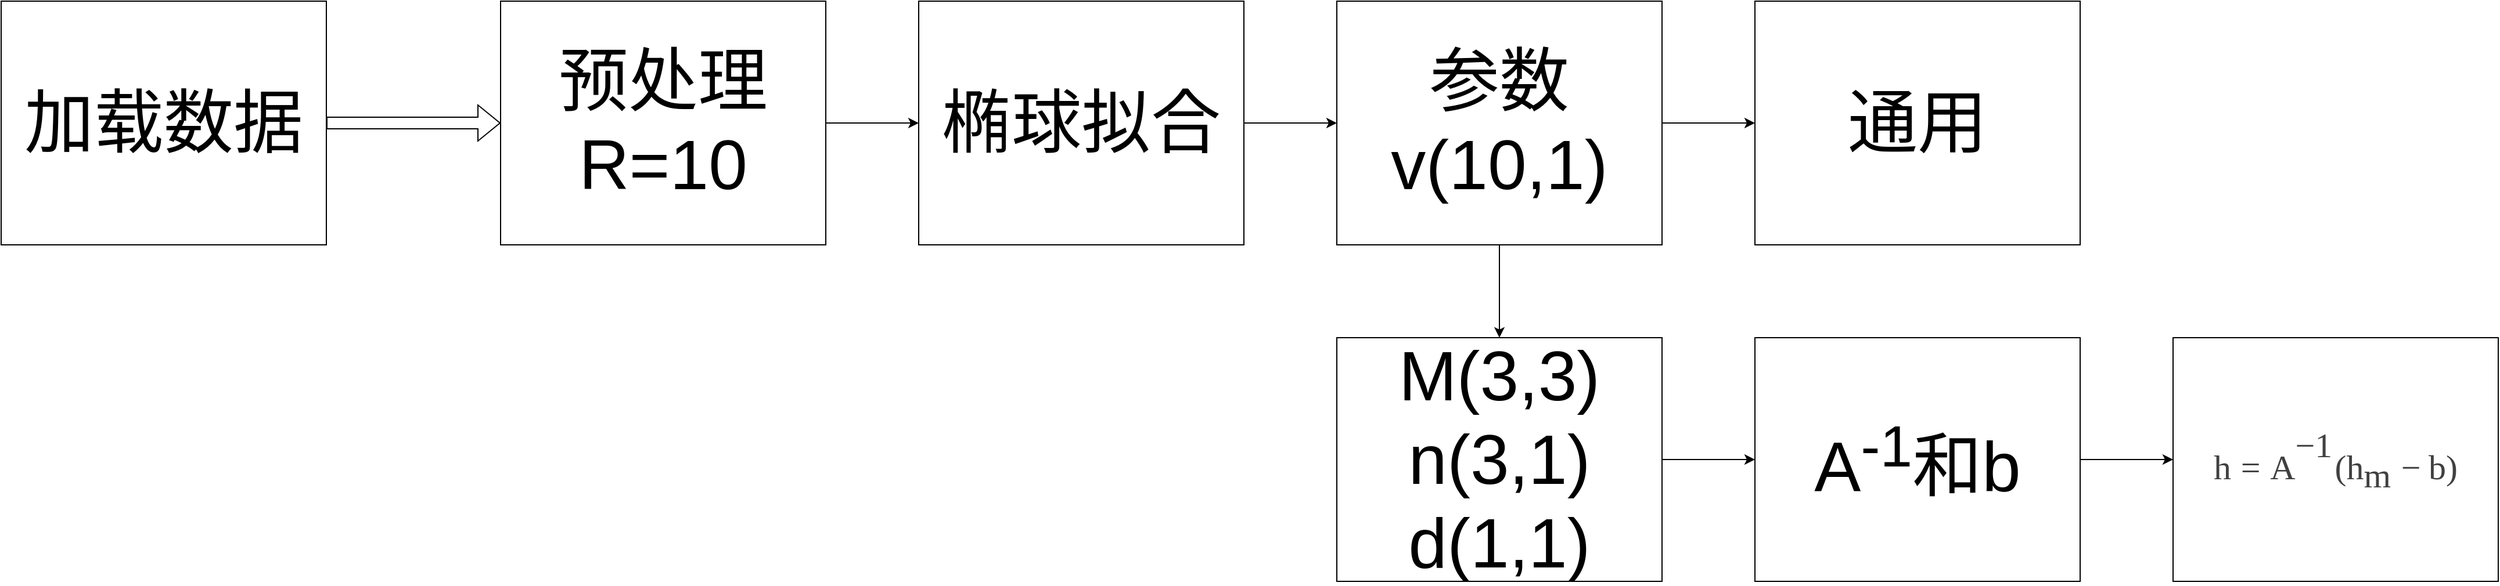 <mxfile version="26.2.13">
  <diagram id="C5RBs43oDa-KdzZeNtuy" name="Page-1">
    <mxGraphModel dx="1491" dy="820" grid="1" gridSize="10" guides="1" tooltips="1" connect="1" arrows="1" fold="1" page="1" pageScale="1" pageWidth="1169" pageHeight="827" math="0" shadow="0">
      <root>
        <mxCell id="WIyWlLk6GJQsqaUBKTNV-0" />
        <mxCell id="WIyWlLk6GJQsqaUBKTNV-1" parent="WIyWlLk6GJQsqaUBKTNV-0" />
        <mxCell id="cNi_0pJhO4MBycj55FC7-16" style="edgeStyle=orthogonalEdgeStyle;rounded=0;orthogonalLoop=1;jettySize=auto;html=1;entryX=0;entryY=0.5;entryDx=0;entryDy=0;shape=flexArrow;" edge="1" parent="WIyWlLk6GJQsqaUBKTNV-1" source="cNi_0pJhO4MBycj55FC7-6" target="cNi_0pJhO4MBycj55FC7-8">
          <mxGeometry relative="1" as="geometry" />
        </mxCell>
        <mxCell id="cNi_0pJhO4MBycj55FC7-6" value="&lt;font style=&quot;font-size: 60px;&quot;&gt;加载数据&lt;/font&gt;" style="rounded=0;whiteSpace=wrap;html=1;" vertex="1" parent="WIyWlLk6GJQsqaUBKTNV-1">
          <mxGeometry x="90" y="110" width="280" height="210" as="geometry" />
        </mxCell>
        <mxCell id="cNi_0pJhO4MBycj55FC7-18" value="" style="edgeStyle=orthogonalEdgeStyle;rounded=0;orthogonalLoop=1;jettySize=auto;html=1;" edge="1" parent="WIyWlLk6GJQsqaUBKTNV-1" source="cNi_0pJhO4MBycj55FC7-8" target="cNi_0pJhO4MBycj55FC7-17">
          <mxGeometry relative="1" as="geometry" />
        </mxCell>
        <mxCell id="cNi_0pJhO4MBycj55FC7-8" value="&lt;font style=&quot;font-size: 60px;&quot;&gt;预处理&lt;/font&gt;&lt;div&gt;&lt;font style=&quot;font-size: 60px;&quot;&gt;R=10&lt;/font&gt;&lt;/div&gt;" style="rounded=0;whiteSpace=wrap;html=1;" vertex="1" parent="WIyWlLk6GJQsqaUBKTNV-1">
          <mxGeometry x="520" y="110" width="280" height="210" as="geometry" />
        </mxCell>
        <mxCell id="cNi_0pJhO4MBycj55FC7-20" value="" style="edgeStyle=orthogonalEdgeStyle;rounded=0;orthogonalLoop=1;jettySize=auto;html=1;" edge="1" parent="WIyWlLk6GJQsqaUBKTNV-1" source="cNi_0pJhO4MBycj55FC7-17" target="cNi_0pJhO4MBycj55FC7-19">
          <mxGeometry relative="1" as="geometry" />
        </mxCell>
        <mxCell id="cNi_0pJhO4MBycj55FC7-17" value="&lt;span style=&quot;font-size: 60px;&quot;&gt;椭球拟合&lt;/span&gt;" style="rounded=0;whiteSpace=wrap;html=1;" vertex="1" parent="WIyWlLk6GJQsqaUBKTNV-1">
          <mxGeometry x="880" y="110" width="280" height="210" as="geometry" />
        </mxCell>
        <mxCell id="cNi_0pJhO4MBycj55FC7-22" value="" style="edgeStyle=orthogonalEdgeStyle;rounded=0;orthogonalLoop=1;jettySize=auto;html=1;" edge="1" parent="WIyWlLk6GJQsqaUBKTNV-1" source="cNi_0pJhO4MBycj55FC7-19" target="cNi_0pJhO4MBycj55FC7-21">
          <mxGeometry relative="1" as="geometry" />
        </mxCell>
        <mxCell id="cNi_0pJhO4MBycj55FC7-25" value="" style="edgeStyle=orthogonalEdgeStyle;rounded=0;orthogonalLoop=1;jettySize=auto;html=1;" edge="1" parent="WIyWlLk6GJQsqaUBKTNV-1" source="cNi_0pJhO4MBycj55FC7-19" target="cNi_0pJhO4MBycj55FC7-24">
          <mxGeometry relative="1" as="geometry" />
        </mxCell>
        <mxCell id="cNi_0pJhO4MBycj55FC7-19" value="&lt;font style=&quot;font-size: 60px;&quot;&gt;参数&lt;/font&gt;&lt;div&gt;&lt;font style=&quot;font-size: 60px;&quot;&gt;v(10,1)&lt;/font&gt;&lt;/div&gt;" style="rounded=0;whiteSpace=wrap;html=1;" vertex="1" parent="WIyWlLk6GJQsqaUBKTNV-1">
          <mxGeometry x="1240" y="110" width="280" height="210" as="geometry" />
        </mxCell>
        <mxCell id="cNi_0pJhO4MBycj55FC7-21" value="&lt;font style=&quot;font-size: 60px;&quot;&gt;通用&lt;/font&gt;" style="rounded=0;whiteSpace=wrap;html=1;" vertex="1" parent="WIyWlLk6GJQsqaUBKTNV-1">
          <mxGeometry x="1600" y="110" width="280" height="210" as="geometry" />
        </mxCell>
        <mxCell id="cNi_0pJhO4MBycj55FC7-27" value="" style="edgeStyle=orthogonalEdgeStyle;rounded=0;orthogonalLoop=1;jettySize=auto;html=1;" edge="1" parent="WIyWlLk6GJQsqaUBKTNV-1" source="cNi_0pJhO4MBycj55FC7-24" target="cNi_0pJhO4MBycj55FC7-26">
          <mxGeometry relative="1" as="geometry" />
        </mxCell>
        <mxCell id="cNi_0pJhO4MBycj55FC7-24" value="&lt;div&gt;&lt;font style=&quot;font-size: 60px;&quot;&gt;M(3,3)&lt;/font&gt;&lt;/div&gt;&lt;div&gt;&lt;font style=&quot;font-size: 60px;&quot;&gt;n(3,1)&lt;/font&gt;&lt;/div&gt;&lt;div&gt;&lt;font style=&quot;font-size: 60px;&quot;&gt;d(1,1)&lt;/font&gt;&lt;/div&gt;" style="rounded=0;whiteSpace=wrap;html=1;" vertex="1" parent="WIyWlLk6GJQsqaUBKTNV-1">
          <mxGeometry x="1240" y="400" width="280" height="210" as="geometry" />
        </mxCell>
        <mxCell id="cNi_0pJhO4MBycj55FC7-29" value="" style="edgeStyle=orthogonalEdgeStyle;rounded=0;orthogonalLoop=1;jettySize=auto;html=1;" edge="1" parent="WIyWlLk6GJQsqaUBKTNV-1" source="cNi_0pJhO4MBycj55FC7-26" target="cNi_0pJhO4MBycj55FC7-28">
          <mxGeometry relative="1" as="geometry" />
        </mxCell>
        <mxCell id="cNi_0pJhO4MBycj55FC7-26" value="&lt;div&gt;&lt;span style=&quot;font-size: 60px;&quot;&gt;A&lt;sup&gt;-1&lt;/sup&gt;和b&lt;/span&gt;&lt;/div&gt;" style="rounded=0;whiteSpace=wrap;html=1;" vertex="1" parent="WIyWlLk6GJQsqaUBKTNV-1">
          <mxGeometry x="1600" y="400" width="280" height="210" as="geometry" />
        </mxCell>
        <mxCell id="cNi_0pJhO4MBycj55FC7-28" value="&lt;font style=&quot;font-size: 30px;&quot;&gt;&lt;span style=&quot;display: inline-block; text-align: left; color: rgba(0, 0, 0, 0.75); font-family: &amp;quot;Fira Sans&amp;quot;, sans-serif; text-wrap-mode: nowrap; background-color: rgb(255, 255, 255); box-sizing: content-box !important;&quot; class=&quot;mjx-texatom&quot; id=&quot;MJXc-Node-1198&quot;&gt;&lt;span style=&quot;display: inline-block; box-sizing: content-box !important;&quot; class=&quot;mjx-mrow&quot; id=&quot;MJXc-Node-1199&quot;&gt;&lt;span style=&quot;display: inline-block; box-sizing: content-box !important;&quot; class=&quot;mjx-mi&quot; id=&quot;MJXc-Node-1200&quot;&gt;&lt;span style=&quot;display: block; white-space-collapse: preserve; font-family: MJXc-TeX-main-B, MJXc-TeX-main-Bx, MJXc-TeX-main-Bw; padding-top: 0.4em; padding-bottom: 0.356em; box-sizing: content-box !important;&quot; class=&quot;mjx-char MJXc-TeX-main-B&quot;&gt;h&lt;/span&gt;&lt;/span&gt;&lt;/span&gt;&lt;/span&gt;&lt;span style=&quot;display: inline-block; text-align: left; margin-left: 0.278em; color: rgba(0, 0, 0, 0.75); font-family: &amp;quot;Fira Sans&amp;quot;, sans-serif; text-wrap-mode: nowrap; background-color: rgb(255, 255, 255); box-sizing: content-box !important;&quot; class=&quot;mjx-mo MJXc-space3&quot; id=&quot;MJXc-Node-1201&quot;&gt;&lt;span style=&quot;display: block; white-space-collapse: preserve; font-family: MJXc-TeX-main-R, MJXc-TeX-main-Rw; padding-top: 0.091em; padding-bottom: 0.312em; box-sizing: content-box !important;&quot; class=&quot;mjx-char MJXc-TeX-main-R&quot;&gt;=&lt;/span&gt;&lt;/span&gt;&lt;span style=&quot;display: inline-block; text-align: left; margin-left: 0.278em; color: rgba(0, 0, 0, 0.75); font-family: &amp;quot;Fira Sans&amp;quot;, sans-serif; text-wrap-mode: nowrap; background-color: rgb(255, 255, 255); box-sizing: content-box !important;&quot; class=&quot;mjx-msubsup MJXc-space3&quot; id=&quot;MJXc-Node-1202&quot;&gt;&lt;span style=&quot;display: inline-block; box-sizing: content-box !important;&quot; class=&quot;mjx-base&quot;&gt;&lt;span style=&quot;display: inline-block; box-sizing: content-box !important;&quot; class=&quot;mjx-texatom&quot; id=&quot;MJXc-Node-1203&quot;&gt;&lt;span style=&quot;display: inline-block; box-sizing: content-box !important;&quot; class=&quot;mjx-mrow&quot; id=&quot;MJXc-Node-1204&quot;&gt;&lt;span style=&quot;display: inline-block; box-sizing: content-box !important;&quot; class=&quot;mjx-mi&quot; id=&quot;MJXc-Node-1205&quot;&gt;&lt;span style=&quot;display: block; white-space-collapse: preserve; font-family: MJXc-TeX-main-B, MJXc-TeX-main-Bx, MJXc-TeX-main-Bw; padding-top: 0.4em; padding-bottom: 0.356em; box-sizing: content-box !important;&quot; class=&quot;mjx-char MJXc-TeX-main-B&quot;&gt;A&lt;/span&gt;&lt;/span&gt;&lt;/span&gt;&lt;/span&gt;&lt;/span&gt;&lt;span style=&quot;display: inline-block; vertical-align: 0.636em; padding-left: 0px; padding-right: 0.071em; box-sizing: content-box !important;&quot; class=&quot;mjx-sup&quot;&gt;&lt;span style=&quot;display: inline-block; box-sizing: content-box !important;&quot; class=&quot;mjx-texatom&quot; id=&quot;MJXc-Node-1206&quot;&gt;&lt;span style=&quot;display: inline-block; box-sizing: content-box !important;&quot; class=&quot;mjx-mrow&quot; id=&quot;MJXc-Node-1207&quot;&gt;&lt;span style=&quot;display: inline-block; box-sizing: content-box !important;&quot; class=&quot;mjx-mo&quot; id=&quot;MJXc-Node-1208&quot;&gt;&lt;span style=&quot;display: block; white-space-collapse: preserve; font-family: MJXc-TeX-main-R, MJXc-TeX-main-Rw; padding-top: 0.312em; padding-bottom: 0.444em; box-sizing: content-box !important;&quot; class=&quot;mjx-char MJXc-TeX-main-R&quot;&gt;−&lt;/span&gt;&lt;/span&gt;&lt;span style=&quot;display: inline-block; box-sizing: content-box !important;&quot; class=&quot;mjx-mn&quot; id=&quot;MJXc-Node-1209&quot;&gt;&lt;span style=&quot;display: block; white-space-collapse: preserve; font-family: MJXc-TeX-main-R, MJXc-TeX-main-Rw; padding-top: 0.4em; padding-bottom: 0.356em; box-sizing: content-box !important;&quot; class=&quot;mjx-char MJXc-TeX-main-R&quot;&gt;1&lt;/span&gt;&lt;/span&gt;&lt;/span&gt;&lt;/span&gt;&lt;/span&gt;&lt;/span&gt;&lt;span style=&quot;display: inline-block; text-align: left; color: rgba(0, 0, 0, 0.75); font-family: &amp;quot;Fira Sans&amp;quot;, sans-serif; text-wrap-mode: nowrap; background-color: rgb(255, 255, 255); box-sizing: content-box !important;&quot; class=&quot;mjx-mo&quot; id=&quot;MJXc-Node-1210&quot;&gt;&lt;span style=&quot;display: block; white-space-collapse: preserve; font-family: MJXc-TeX-main-R, MJXc-TeX-main-Rw; padding-top: 0.444em; padding-bottom: 0.577em; box-sizing: content-box !important;&quot; class=&quot;mjx-char MJXc-TeX-main-R&quot;&gt;(&lt;/span&gt;&lt;/span&gt;&lt;span style=&quot;display: inline-block; text-align: left; color: rgba(0, 0, 0, 0.75); font-family: &amp;quot;Fira Sans&amp;quot;, sans-serif; text-wrap-mode: nowrap; background-color: rgb(255, 255, 255); box-sizing: content-box !important;&quot; class=&quot;mjx-msubsup&quot; id=&quot;MJXc-Node-1211&quot;&gt;&lt;span style=&quot;display: inline-block; box-sizing: content-box !important;&quot; class=&quot;mjx-base&quot;&gt;&lt;span style=&quot;display: inline-block; box-sizing: content-box !important;&quot; class=&quot;mjx-texatom&quot; id=&quot;MJXc-Node-1212&quot;&gt;&lt;span style=&quot;display: inline-block; box-sizing: content-box !important;&quot; class=&quot;mjx-mrow&quot; id=&quot;MJXc-Node-1213&quot;&gt;&lt;span style=&quot;display: inline-block; box-sizing: content-box !important;&quot; class=&quot;mjx-mi&quot; id=&quot;MJXc-Node-1214&quot;&gt;&lt;span style=&quot;display: block; white-space-collapse: preserve; font-family: MJXc-TeX-main-B, MJXc-TeX-main-Bx, MJXc-TeX-main-Bw; padding-top: 0.4em; padding-bottom: 0.356em; box-sizing: content-box !important;&quot; class=&quot;mjx-char MJXc-TeX-main-B&quot;&gt;h&lt;/span&gt;&lt;/span&gt;&lt;/span&gt;&lt;/span&gt;&lt;/span&gt;&lt;span style=&quot;display: inline-block; vertical-align: -0.212em; padding-right: 0.071em; box-sizing: content-box !important;&quot; class=&quot;mjx-sub&quot;&gt;&lt;span style=&quot;display: inline-block; box-sizing: content-box !important;&quot; class=&quot;mjx-mi&quot; id=&quot;MJXc-Node-1215&quot;&gt;&lt;span style=&quot;display: block; white-space-collapse: preserve; font-family: MJXc-TeX-math-I, MJXc-TeX-math-Ix, MJXc-TeX-math-Iw; padding-top: 0.223em; padding-bottom: 0.268em; box-sizing: content-box !important;&quot; class=&quot;mjx-char MJXc-TeX-math-I&quot;&gt;m&lt;/span&gt;&lt;/span&gt;&lt;/span&gt;&lt;/span&gt;&lt;span style=&quot;display: inline-block; text-align: left; margin-left: 0.222em; color: rgba(0, 0, 0, 0.75); font-family: &amp;quot;Fira Sans&amp;quot;, sans-serif; text-wrap-mode: nowrap; background-color: rgb(255, 255, 255); box-sizing: content-box !important;&quot; class=&quot;mjx-mo MJXc-space2&quot; id=&quot;MJXc-Node-1216&quot;&gt;&lt;span style=&quot;display: block; white-space-collapse: preserve; font-family: MJXc-TeX-main-R, MJXc-TeX-main-Rw; padding-top: 0.312em; padding-bottom: 0.444em; box-sizing: content-box !important;&quot; class=&quot;mjx-char MJXc-TeX-main-R&quot;&gt;−&lt;/span&gt;&lt;/span&gt;&lt;span style=&quot;display: inline-block; text-align: left; margin-left: 0.222em; color: rgba(0, 0, 0, 0.75); font-family: &amp;quot;Fira Sans&amp;quot;, sans-serif; text-wrap-mode: nowrap; background-color: rgb(255, 255, 255); box-sizing: content-box !important;&quot; class=&quot;mjx-texatom MJXc-space2&quot; id=&quot;MJXc-Node-1217&quot;&gt;&lt;span style=&quot;display: inline-block; box-sizing: content-box !important;&quot; class=&quot;mjx-mrow&quot; id=&quot;MJXc-Node-1218&quot;&gt;&lt;span style=&quot;display: inline-block; box-sizing: content-box !important;&quot; class=&quot;mjx-mi&quot; id=&quot;MJXc-Node-1219&quot;&gt;&lt;span style=&quot;display: block; white-space-collapse: preserve; font-family: MJXc-TeX-main-B, MJXc-TeX-main-Bx, MJXc-TeX-main-Bw; padding-top: 0.4em; padding-bottom: 0.356em; box-sizing: content-box !important;&quot; class=&quot;mjx-char MJXc-TeX-main-B&quot;&gt;b&lt;/span&gt;&lt;/span&gt;&lt;/span&gt;&lt;/span&gt;&lt;span style=&quot;display: inline-block; text-align: left; color: rgba(0, 0, 0, 0.75); font-family: &amp;quot;Fira Sans&amp;quot;, sans-serif; text-wrap-mode: nowrap; background-color: rgb(255, 255, 255); box-sizing: content-box !important;&quot; class=&quot;mjx-mo&quot; id=&quot;MJXc-Node-1220&quot;&gt;&lt;span style=&quot;display: block; white-space-collapse: preserve; font-family: MJXc-TeX-main-R, MJXc-TeX-main-Rw; padding-top: 0.444em; padding-bottom: 0.577em; box-sizing: content-box !important;&quot; class=&quot;mjx-char MJXc-TeX-main-R&quot;&gt;)&lt;/span&gt;&lt;/span&gt;&lt;/font&gt;" style="rounded=0;whiteSpace=wrap;html=1;" vertex="1" parent="WIyWlLk6GJQsqaUBKTNV-1">
          <mxGeometry x="1960" y="400" width="280" height="210" as="geometry" />
        </mxCell>
      </root>
    </mxGraphModel>
  </diagram>
</mxfile>
